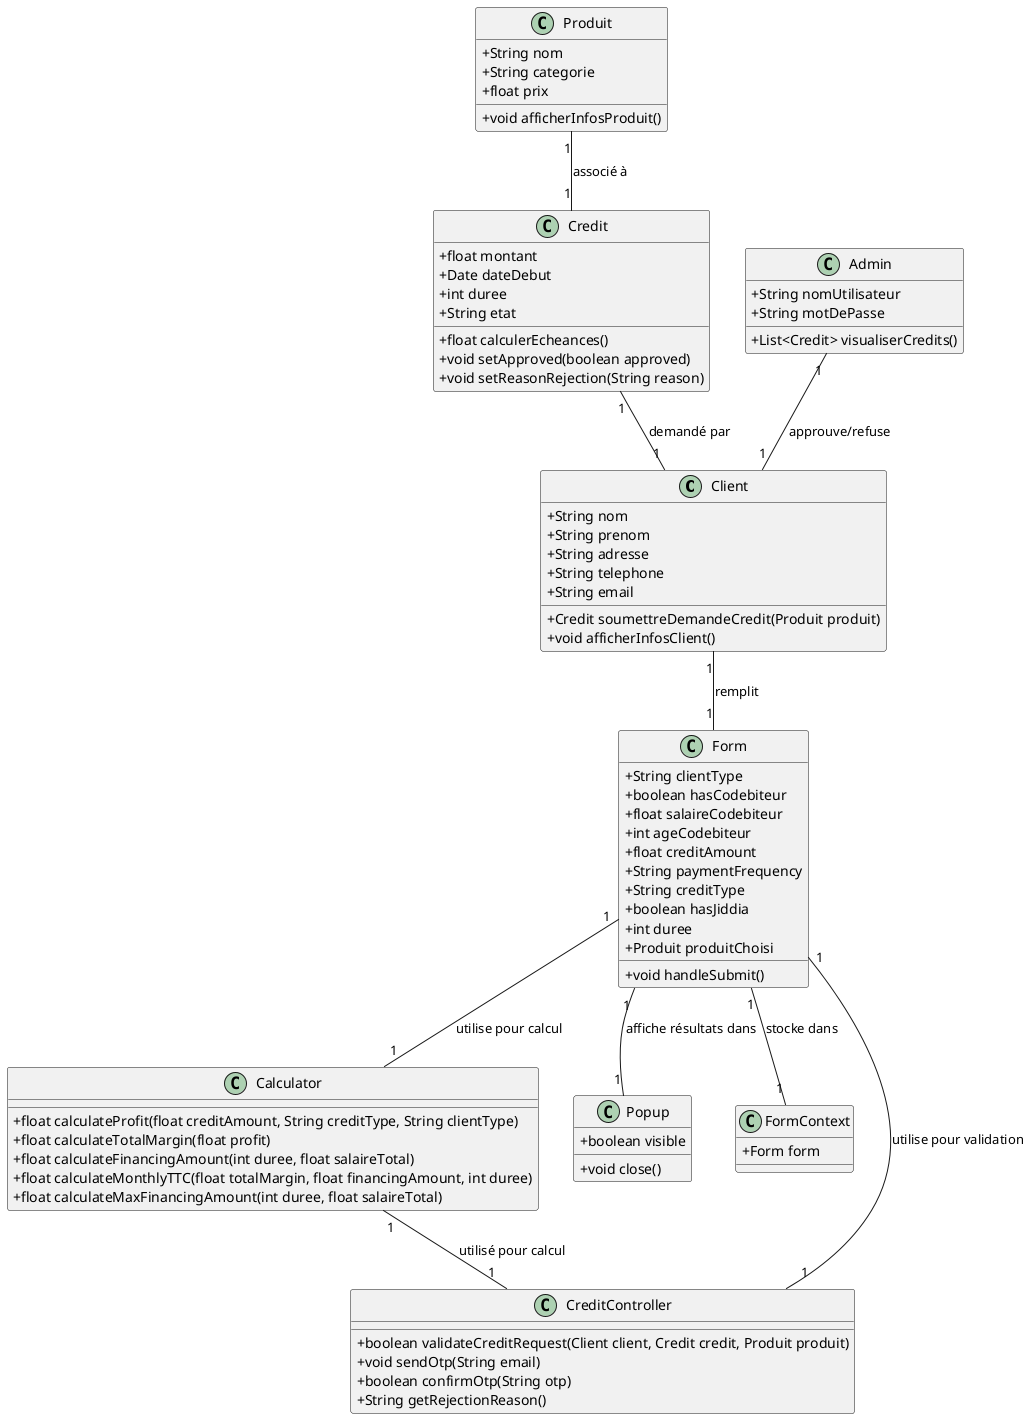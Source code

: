 @startuml Diag
skinparam classAttributeIconSize 0

class Client {
  +String nom
  +String prenom
  +String adresse
  +String telephone
  +String email
  +Credit soumettreDemandeCredit(Produit produit)
  +void afficherInfosClient()
}

class Produit {
  +String nom
  +String categorie
  +float prix
  +void afficherInfosProduit()
}

class Credit {
  +float montant
  +Date dateDebut
  +int duree
  +String etat
  +float calculerEcheances()
  +void setApproved(boolean approved)
  +void setReasonRejection(String reason)
}

class Admin {
  +String nomUtilisateur
  +String motDePasse
  +List<Credit> visualiserCredits()
}

class Form {
  +String clientType
  +boolean hasCodebiteur
  +float salaireCodebiteur
  +int ageCodebiteur
  +float creditAmount
  +String paymentFrequency
  +String creditType
  +boolean hasJiddia
  +int duree
  +Produit produitChoisi
  +void handleSubmit()
}

class Calculator {
  +float calculateProfit(float creditAmount, String creditType, String clientType)
  +float calculateTotalMargin(float profit)
  +float calculateFinancingAmount(int duree, float salaireTotal)
  +float calculateMonthlyTTC(float totalMargin, float financingAmount, int duree)
  +float calculateMaxFinancingAmount(int duree, float salaireTotal)
}

class Popup {
  +boolean visible
  +void close()
}

class FormContext {
  +Form form
}

class CreditController {
  +boolean validateCreditRequest(Client client, Credit credit, Produit produit)
  +void sendOtp(String email)
  +boolean confirmOtp(String otp)
  +String getRejectionReason()
}

Client "1" -- "1" Form : remplit
Admin "1" -- "1" Client : approuve/refuse
Form "1" -- "1" Calculator : utilise pour calcul
Form "1" -- "1" Popup : affiche résultats dans
Form "1" -- "1" FormContext : stocke dans
Produit "1" -- "1" Credit : associé à
Credit "1" -- "1" Client : demandé par
Form "1" -- "1" CreditController : utilise pour validation
Calculator "1" -- "1" CreditController : utilisé pour calcul
@enduml
